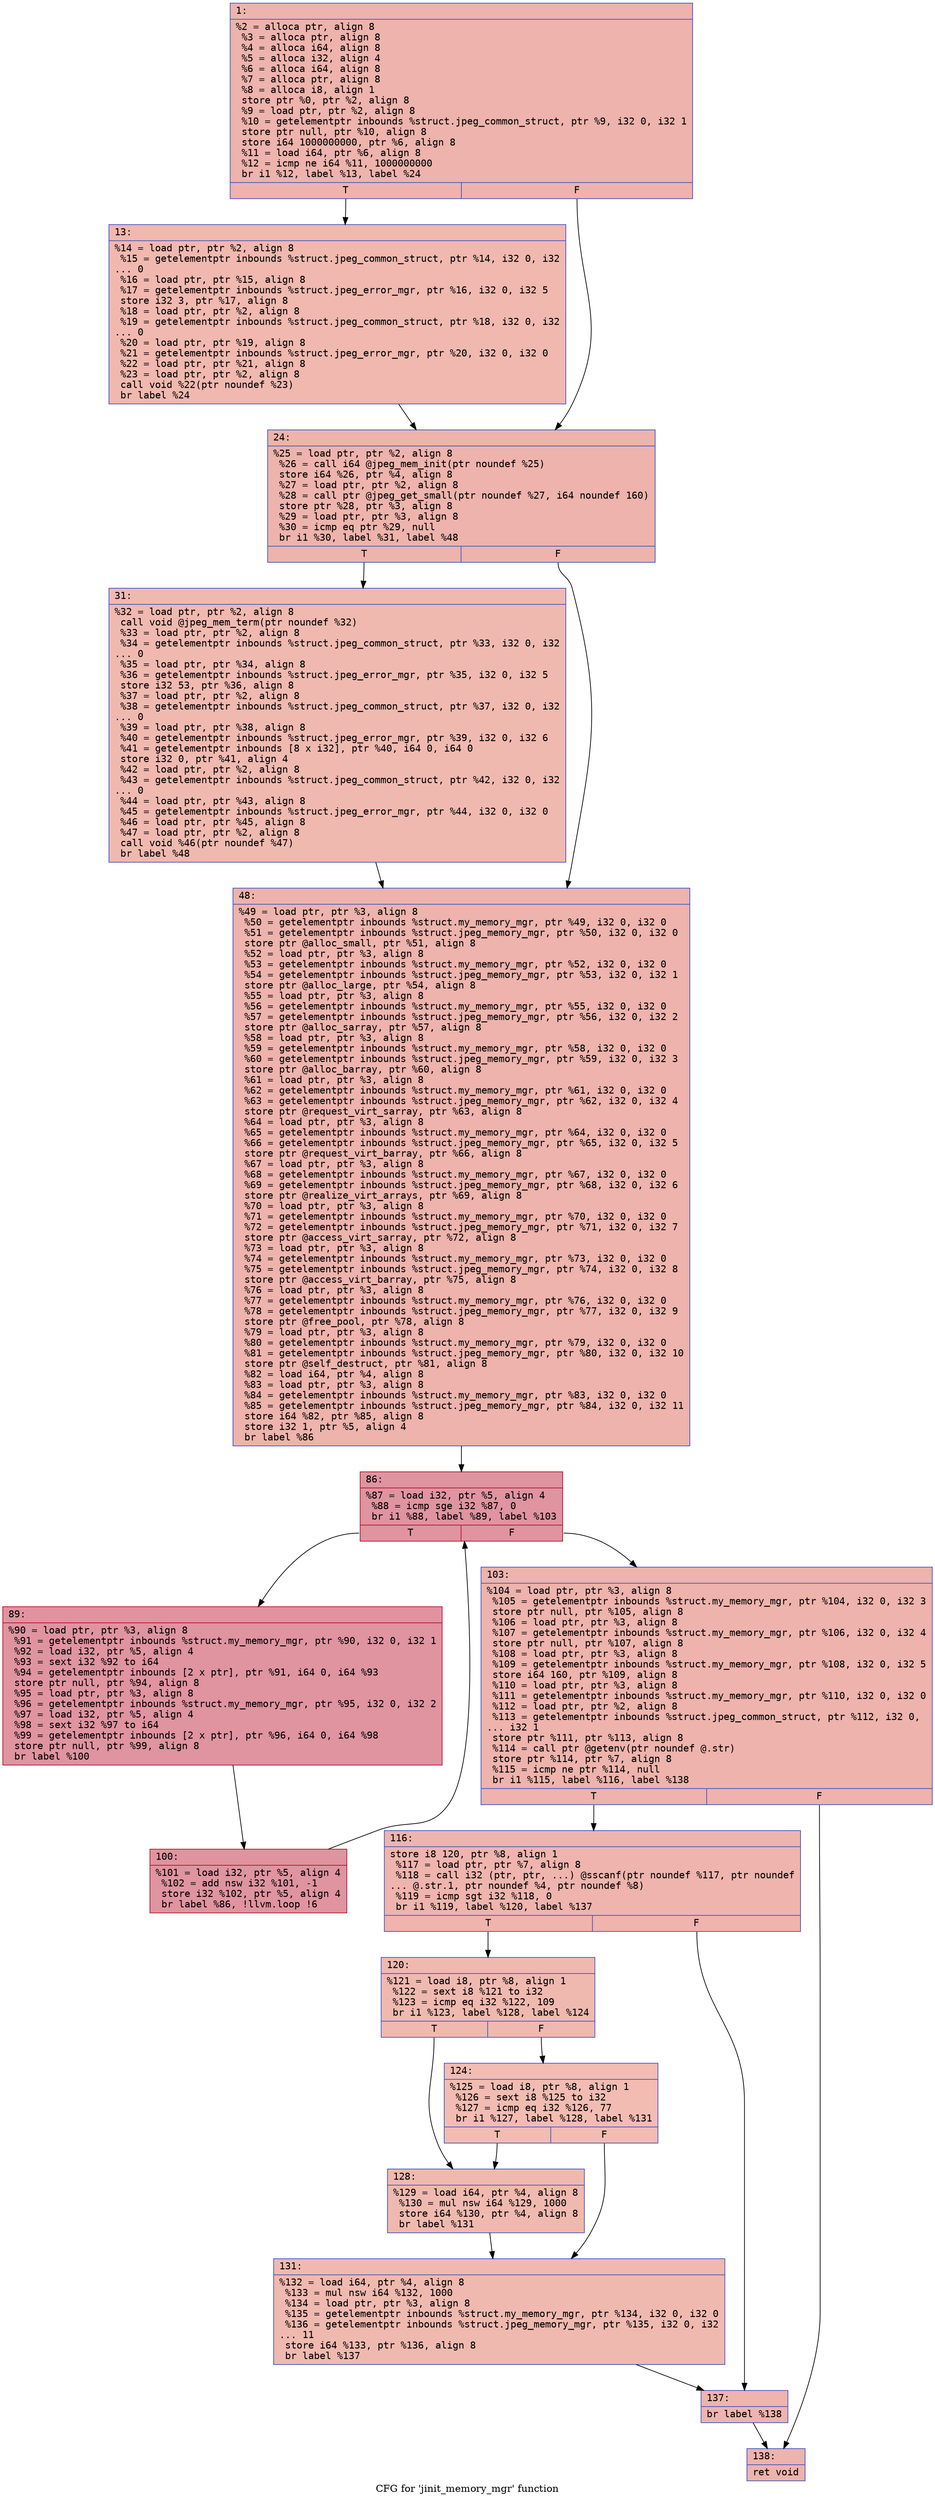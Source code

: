 digraph "CFG for 'jinit_memory_mgr' function" {
	label="CFG for 'jinit_memory_mgr' function";

	Node0x60000011e080 [shape=record,color="#3d50c3ff", style=filled, fillcolor="#d6524470" fontname="Courier",label="{1:\l|  %2 = alloca ptr, align 8\l  %3 = alloca ptr, align 8\l  %4 = alloca i64, align 8\l  %5 = alloca i32, align 4\l  %6 = alloca i64, align 8\l  %7 = alloca ptr, align 8\l  %8 = alloca i8, align 1\l  store ptr %0, ptr %2, align 8\l  %9 = load ptr, ptr %2, align 8\l  %10 = getelementptr inbounds %struct.jpeg_common_struct, ptr %9, i32 0, i32 1\l  store ptr null, ptr %10, align 8\l  store i64 1000000000, ptr %6, align 8\l  %11 = load i64, ptr %6, align 8\l  %12 = icmp ne i64 %11, 1000000000\l  br i1 %12, label %13, label %24\l|{<s0>T|<s1>F}}"];
	Node0x60000011e080:s0 -> Node0x60000011e0d0[tooltip="1 -> 13\nProbability 50.00%" ];
	Node0x60000011e080:s1 -> Node0x60000011e120[tooltip="1 -> 24\nProbability 50.00%" ];
	Node0x60000011e0d0 [shape=record,color="#3d50c3ff", style=filled, fillcolor="#dc5d4a70" fontname="Courier",label="{13:\l|  %14 = load ptr, ptr %2, align 8\l  %15 = getelementptr inbounds %struct.jpeg_common_struct, ptr %14, i32 0, i32\l... 0\l  %16 = load ptr, ptr %15, align 8\l  %17 = getelementptr inbounds %struct.jpeg_error_mgr, ptr %16, i32 0, i32 5\l  store i32 3, ptr %17, align 8\l  %18 = load ptr, ptr %2, align 8\l  %19 = getelementptr inbounds %struct.jpeg_common_struct, ptr %18, i32 0, i32\l... 0\l  %20 = load ptr, ptr %19, align 8\l  %21 = getelementptr inbounds %struct.jpeg_error_mgr, ptr %20, i32 0, i32 0\l  %22 = load ptr, ptr %21, align 8\l  %23 = load ptr, ptr %2, align 8\l  call void %22(ptr noundef %23)\l  br label %24\l}"];
	Node0x60000011e0d0 -> Node0x60000011e120[tooltip="13 -> 24\nProbability 100.00%" ];
	Node0x60000011e120 [shape=record,color="#3d50c3ff", style=filled, fillcolor="#d6524470" fontname="Courier",label="{24:\l|  %25 = load ptr, ptr %2, align 8\l  %26 = call i64 @jpeg_mem_init(ptr noundef %25)\l  store i64 %26, ptr %4, align 8\l  %27 = load ptr, ptr %2, align 8\l  %28 = call ptr @jpeg_get_small(ptr noundef %27, i64 noundef 160)\l  store ptr %28, ptr %3, align 8\l  %29 = load ptr, ptr %3, align 8\l  %30 = icmp eq ptr %29, null\l  br i1 %30, label %31, label %48\l|{<s0>T|<s1>F}}"];
	Node0x60000011e120:s0 -> Node0x60000011e170[tooltip="24 -> 31\nProbability 37.50%" ];
	Node0x60000011e120:s1 -> Node0x60000011e1c0[tooltip="24 -> 48\nProbability 62.50%" ];
	Node0x60000011e170 [shape=record,color="#3d50c3ff", style=filled, fillcolor="#de614d70" fontname="Courier",label="{31:\l|  %32 = load ptr, ptr %2, align 8\l  call void @jpeg_mem_term(ptr noundef %32)\l  %33 = load ptr, ptr %2, align 8\l  %34 = getelementptr inbounds %struct.jpeg_common_struct, ptr %33, i32 0, i32\l... 0\l  %35 = load ptr, ptr %34, align 8\l  %36 = getelementptr inbounds %struct.jpeg_error_mgr, ptr %35, i32 0, i32 5\l  store i32 53, ptr %36, align 8\l  %37 = load ptr, ptr %2, align 8\l  %38 = getelementptr inbounds %struct.jpeg_common_struct, ptr %37, i32 0, i32\l... 0\l  %39 = load ptr, ptr %38, align 8\l  %40 = getelementptr inbounds %struct.jpeg_error_mgr, ptr %39, i32 0, i32 6\l  %41 = getelementptr inbounds [8 x i32], ptr %40, i64 0, i64 0\l  store i32 0, ptr %41, align 4\l  %42 = load ptr, ptr %2, align 8\l  %43 = getelementptr inbounds %struct.jpeg_common_struct, ptr %42, i32 0, i32\l... 0\l  %44 = load ptr, ptr %43, align 8\l  %45 = getelementptr inbounds %struct.jpeg_error_mgr, ptr %44, i32 0, i32 0\l  %46 = load ptr, ptr %45, align 8\l  %47 = load ptr, ptr %2, align 8\l  call void %46(ptr noundef %47)\l  br label %48\l}"];
	Node0x60000011e170 -> Node0x60000011e1c0[tooltip="31 -> 48\nProbability 100.00%" ];
	Node0x60000011e1c0 [shape=record,color="#3d50c3ff", style=filled, fillcolor="#d6524470" fontname="Courier",label="{48:\l|  %49 = load ptr, ptr %3, align 8\l  %50 = getelementptr inbounds %struct.my_memory_mgr, ptr %49, i32 0, i32 0\l  %51 = getelementptr inbounds %struct.jpeg_memory_mgr, ptr %50, i32 0, i32 0\l  store ptr @alloc_small, ptr %51, align 8\l  %52 = load ptr, ptr %3, align 8\l  %53 = getelementptr inbounds %struct.my_memory_mgr, ptr %52, i32 0, i32 0\l  %54 = getelementptr inbounds %struct.jpeg_memory_mgr, ptr %53, i32 0, i32 1\l  store ptr @alloc_large, ptr %54, align 8\l  %55 = load ptr, ptr %3, align 8\l  %56 = getelementptr inbounds %struct.my_memory_mgr, ptr %55, i32 0, i32 0\l  %57 = getelementptr inbounds %struct.jpeg_memory_mgr, ptr %56, i32 0, i32 2\l  store ptr @alloc_sarray, ptr %57, align 8\l  %58 = load ptr, ptr %3, align 8\l  %59 = getelementptr inbounds %struct.my_memory_mgr, ptr %58, i32 0, i32 0\l  %60 = getelementptr inbounds %struct.jpeg_memory_mgr, ptr %59, i32 0, i32 3\l  store ptr @alloc_barray, ptr %60, align 8\l  %61 = load ptr, ptr %3, align 8\l  %62 = getelementptr inbounds %struct.my_memory_mgr, ptr %61, i32 0, i32 0\l  %63 = getelementptr inbounds %struct.jpeg_memory_mgr, ptr %62, i32 0, i32 4\l  store ptr @request_virt_sarray, ptr %63, align 8\l  %64 = load ptr, ptr %3, align 8\l  %65 = getelementptr inbounds %struct.my_memory_mgr, ptr %64, i32 0, i32 0\l  %66 = getelementptr inbounds %struct.jpeg_memory_mgr, ptr %65, i32 0, i32 5\l  store ptr @request_virt_barray, ptr %66, align 8\l  %67 = load ptr, ptr %3, align 8\l  %68 = getelementptr inbounds %struct.my_memory_mgr, ptr %67, i32 0, i32 0\l  %69 = getelementptr inbounds %struct.jpeg_memory_mgr, ptr %68, i32 0, i32 6\l  store ptr @realize_virt_arrays, ptr %69, align 8\l  %70 = load ptr, ptr %3, align 8\l  %71 = getelementptr inbounds %struct.my_memory_mgr, ptr %70, i32 0, i32 0\l  %72 = getelementptr inbounds %struct.jpeg_memory_mgr, ptr %71, i32 0, i32 7\l  store ptr @access_virt_sarray, ptr %72, align 8\l  %73 = load ptr, ptr %3, align 8\l  %74 = getelementptr inbounds %struct.my_memory_mgr, ptr %73, i32 0, i32 0\l  %75 = getelementptr inbounds %struct.jpeg_memory_mgr, ptr %74, i32 0, i32 8\l  store ptr @access_virt_barray, ptr %75, align 8\l  %76 = load ptr, ptr %3, align 8\l  %77 = getelementptr inbounds %struct.my_memory_mgr, ptr %76, i32 0, i32 0\l  %78 = getelementptr inbounds %struct.jpeg_memory_mgr, ptr %77, i32 0, i32 9\l  store ptr @free_pool, ptr %78, align 8\l  %79 = load ptr, ptr %3, align 8\l  %80 = getelementptr inbounds %struct.my_memory_mgr, ptr %79, i32 0, i32 0\l  %81 = getelementptr inbounds %struct.jpeg_memory_mgr, ptr %80, i32 0, i32 10\l  store ptr @self_destruct, ptr %81, align 8\l  %82 = load i64, ptr %4, align 8\l  %83 = load ptr, ptr %3, align 8\l  %84 = getelementptr inbounds %struct.my_memory_mgr, ptr %83, i32 0, i32 0\l  %85 = getelementptr inbounds %struct.jpeg_memory_mgr, ptr %84, i32 0, i32 11\l  store i64 %82, ptr %85, align 8\l  store i32 1, ptr %5, align 4\l  br label %86\l}"];
	Node0x60000011e1c0 -> Node0x60000011e210[tooltip="48 -> 86\nProbability 100.00%" ];
	Node0x60000011e210 [shape=record,color="#b70d28ff", style=filled, fillcolor="#b70d2870" fontname="Courier",label="{86:\l|  %87 = load i32, ptr %5, align 4\l  %88 = icmp sge i32 %87, 0\l  br i1 %88, label %89, label %103\l|{<s0>T|<s1>F}}"];
	Node0x60000011e210:s0 -> Node0x60000011e260[tooltip="86 -> 89\nProbability 96.88%" ];
	Node0x60000011e210:s1 -> Node0x60000011e300[tooltip="86 -> 103\nProbability 3.12%" ];
	Node0x60000011e260 [shape=record,color="#b70d28ff", style=filled, fillcolor="#b70d2870" fontname="Courier",label="{89:\l|  %90 = load ptr, ptr %3, align 8\l  %91 = getelementptr inbounds %struct.my_memory_mgr, ptr %90, i32 0, i32 1\l  %92 = load i32, ptr %5, align 4\l  %93 = sext i32 %92 to i64\l  %94 = getelementptr inbounds [2 x ptr], ptr %91, i64 0, i64 %93\l  store ptr null, ptr %94, align 8\l  %95 = load ptr, ptr %3, align 8\l  %96 = getelementptr inbounds %struct.my_memory_mgr, ptr %95, i32 0, i32 2\l  %97 = load i32, ptr %5, align 4\l  %98 = sext i32 %97 to i64\l  %99 = getelementptr inbounds [2 x ptr], ptr %96, i64 0, i64 %98\l  store ptr null, ptr %99, align 8\l  br label %100\l}"];
	Node0x60000011e260 -> Node0x60000011e2b0[tooltip="89 -> 100\nProbability 100.00%" ];
	Node0x60000011e2b0 [shape=record,color="#b70d28ff", style=filled, fillcolor="#b70d2870" fontname="Courier",label="{100:\l|  %101 = load i32, ptr %5, align 4\l  %102 = add nsw i32 %101, -1\l  store i32 %102, ptr %5, align 4\l  br label %86, !llvm.loop !6\l}"];
	Node0x60000011e2b0 -> Node0x60000011e210[tooltip="100 -> 86\nProbability 100.00%" ];
	Node0x60000011e300 [shape=record,color="#3d50c3ff", style=filled, fillcolor="#d6524470" fontname="Courier",label="{103:\l|  %104 = load ptr, ptr %3, align 8\l  %105 = getelementptr inbounds %struct.my_memory_mgr, ptr %104, i32 0, i32 3\l  store ptr null, ptr %105, align 8\l  %106 = load ptr, ptr %3, align 8\l  %107 = getelementptr inbounds %struct.my_memory_mgr, ptr %106, i32 0, i32 4\l  store ptr null, ptr %107, align 8\l  %108 = load ptr, ptr %3, align 8\l  %109 = getelementptr inbounds %struct.my_memory_mgr, ptr %108, i32 0, i32 5\l  store i64 160, ptr %109, align 8\l  %110 = load ptr, ptr %3, align 8\l  %111 = getelementptr inbounds %struct.my_memory_mgr, ptr %110, i32 0, i32 0\l  %112 = load ptr, ptr %2, align 8\l  %113 = getelementptr inbounds %struct.jpeg_common_struct, ptr %112, i32 0,\l... i32 1\l  store ptr %111, ptr %113, align 8\l  %114 = call ptr @getenv(ptr noundef @.str)\l  store ptr %114, ptr %7, align 8\l  %115 = icmp ne ptr %114, null\l  br i1 %115, label %116, label %138\l|{<s0>T|<s1>F}}"];
	Node0x60000011e300:s0 -> Node0x60000011e350[tooltip="103 -> 116\nProbability 62.50%" ];
	Node0x60000011e300:s1 -> Node0x60000011e530[tooltip="103 -> 138\nProbability 37.50%" ];
	Node0x60000011e350 [shape=record,color="#3d50c3ff", style=filled, fillcolor="#d8564670" fontname="Courier",label="{116:\l|  store i8 120, ptr %8, align 1\l  %117 = load ptr, ptr %7, align 8\l  %118 = call i32 (ptr, ptr, ...) @sscanf(ptr noundef %117, ptr noundef\l... @.str.1, ptr noundef %4, ptr noundef %8)\l  %119 = icmp sgt i32 %118, 0\l  br i1 %119, label %120, label %137\l|{<s0>T|<s1>F}}"];
	Node0x60000011e350:s0 -> Node0x60000011e3a0[tooltip="116 -> 120\nProbability 62.50%" ];
	Node0x60000011e350:s1 -> Node0x60000011e4e0[tooltip="116 -> 137\nProbability 37.50%" ];
	Node0x60000011e3a0 [shape=record,color="#3d50c3ff", style=filled, fillcolor="#de614d70" fontname="Courier",label="{120:\l|  %121 = load i8, ptr %8, align 1\l  %122 = sext i8 %121 to i32\l  %123 = icmp eq i32 %122, 109\l  br i1 %123, label %128, label %124\l|{<s0>T|<s1>F}}"];
	Node0x60000011e3a0:s0 -> Node0x60000011e440[tooltip="120 -> 128\nProbability 50.00%" ];
	Node0x60000011e3a0:s1 -> Node0x60000011e3f0[tooltip="120 -> 124\nProbability 50.00%" ];
	Node0x60000011e3f0 [shape=record,color="#3d50c3ff", style=filled, fillcolor="#e1675170" fontname="Courier",label="{124:\l|  %125 = load i8, ptr %8, align 1\l  %126 = sext i8 %125 to i32\l  %127 = icmp eq i32 %126, 77\l  br i1 %127, label %128, label %131\l|{<s0>T|<s1>F}}"];
	Node0x60000011e3f0:s0 -> Node0x60000011e440[tooltip="124 -> 128\nProbability 50.00%" ];
	Node0x60000011e3f0:s1 -> Node0x60000011e490[tooltip="124 -> 131\nProbability 50.00%" ];
	Node0x60000011e440 [shape=record,color="#3d50c3ff", style=filled, fillcolor="#de614d70" fontname="Courier",label="{128:\l|  %129 = load i64, ptr %4, align 8\l  %130 = mul nsw i64 %129, 1000\l  store i64 %130, ptr %4, align 8\l  br label %131\l}"];
	Node0x60000011e440 -> Node0x60000011e490[tooltip="128 -> 131\nProbability 100.00%" ];
	Node0x60000011e490 [shape=record,color="#3d50c3ff", style=filled, fillcolor="#de614d70" fontname="Courier",label="{131:\l|  %132 = load i64, ptr %4, align 8\l  %133 = mul nsw i64 %132, 1000\l  %134 = load ptr, ptr %3, align 8\l  %135 = getelementptr inbounds %struct.my_memory_mgr, ptr %134, i32 0, i32 0\l  %136 = getelementptr inbounds %struct.jpeg_memory_mgr, ptr %135, i32 0, i32\l... 11\l  store i64 %133, ptr %136, align 8\l  br label %137\l}"];
	Node0x60000011e490 -> Node0x60000011e4e0[tooltip="131 -> 137\nProbability 100.00%" ];
	Node0x60000011e4e0 [shape=record,color="#3d50c3ff", style=filled, fillcolor="#d8564670" fontname="Courier",label="{137:\l|  br label %138\l}"];
	Node0x60000011e4e0 -> Node0x60000011e530[tooltip="137 -> 138\nProbability 100.00%" ];
	Node0x60000011e530 [shape=record,color="#3d50c3ff", style=filled, fillcolor="#d6524470" fontname="Courier",label="{138:\l|  ret void\l}"];
}
